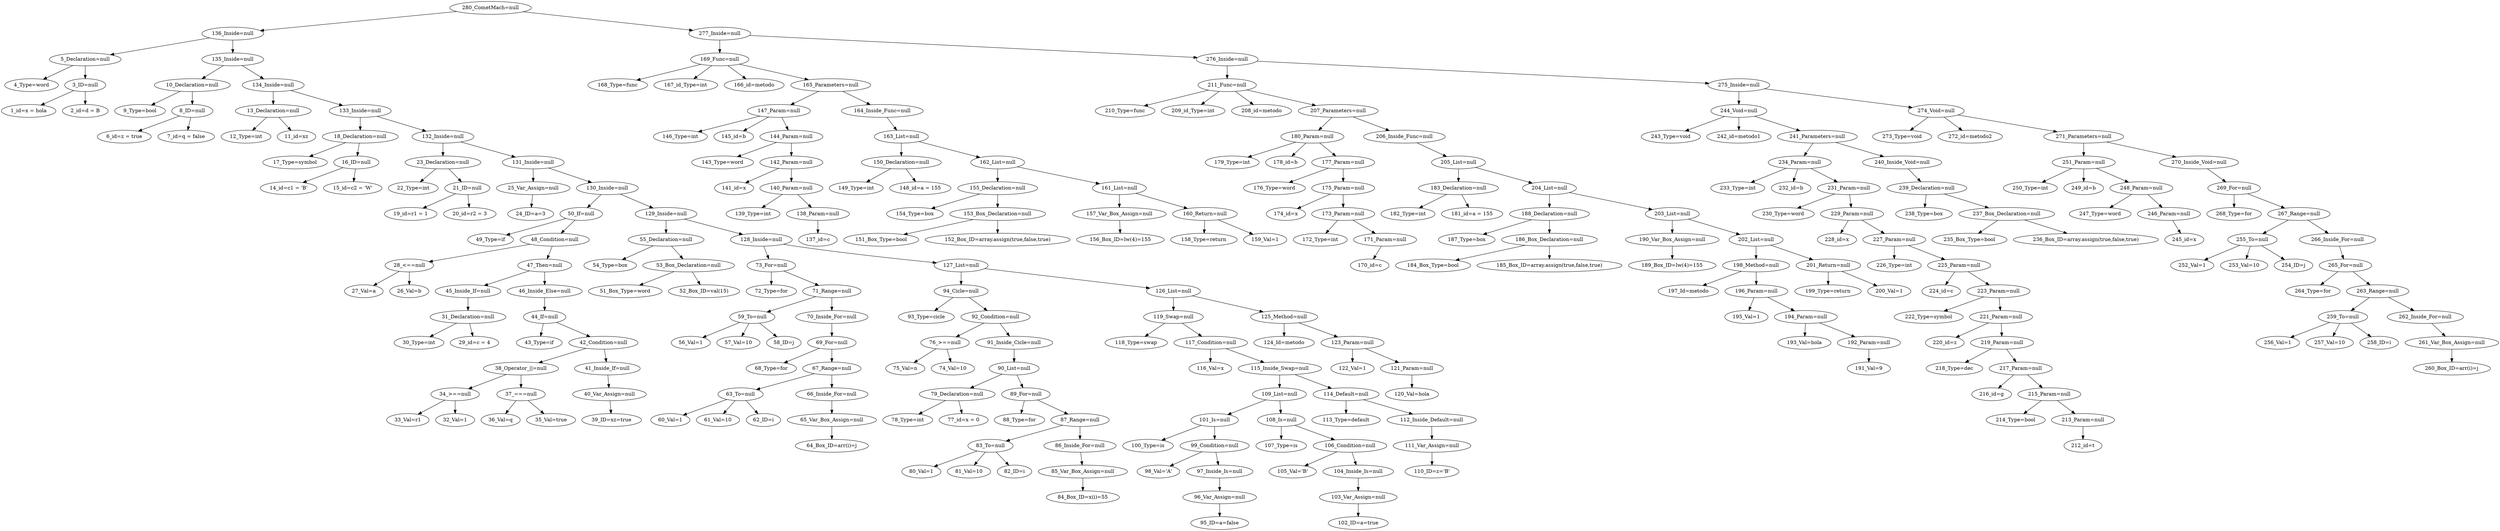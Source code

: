 digraph G {
"280_CometMach=null" -> "136_Inside=null";"136_Inside=null" -> "5_Declaration=null";"5_Declaration=null" -> "4_Type=word";"5_Declaration=null" -> "3_ID=null";"3_ID=null" -> "1_id=x = hola";"3_ID=null" -> "2_id=d = B";"136_Inside=null" -> "135_Inside=null";"135_Inside=null" -> "10_Declaration=null";"10_Declaration=null" -> "9_Type=bool";"10_Declaration=null" -> "8_ID=null";"8_ID=null" -> "6_id=z = true";"8_ID=null" -> "7_id=q = false";"135_Inside=null" -> "134_Inside=null";"134_Inside=null" -> "13_Declaration=null";"13_Declaration=null" -> "12_Type=int";"13_Declaration=null" -> "11_id=xz";"134_Inside=null" -> "133_Inside=null";"133_Inside=null" -> "18_Declaration=null";"18_Declaration=null" -> "17_Type=symbol";"18_Declaration=null" -> "16_ID=null";"16_ID=null" -> "14_id=c1 = 'B'";"16_ID=null" -> "15_id=c2 = 'W'";"133_Inside=null" -> "132_Inside=null";"132_Inside=null" -> "23_Declaration=null";"23_Declaration=null" -> "22_Type=int";"23_Declaration=null" -> "21_ID=null";"21_ID=null" -> "19_id=r1 = 1";"21_ID=null" -> "20_id=r2 = 3";"132_Inside=null" -> "131_Inside=null";"131_Inside=null" -> "25_Var_Assign=null";"25_Var_Assign=null" -> "24_ID=a=3";"131_Inside=null" -> "130_Inside=null";"130_Inside=null" -> "50_If=null";"50_If=null" -> "49_Type=if";"50_If=null" -> "48_Condition=null";"48_Condition=null" -> "28_<==null";"28_<==null" -> "27_Val=a";"28_<==null" -> "26_Val=b";"48_Condition=null" -> "47_Then=null";"47_Then=null" -> "45_Inside_If=null";"45_Inside_If=null" -> "31_Declaration=null";"31_Declaration=null" -> "30_Type=int";"31_Declaration=null" -> "29_id=c = 4";"47_Then=null" -> "46_Inside_Else=null";"46_Inside_Else=null" -> "44_If=null";"44_If=null" -> "43_Type=if";"44_If=null" -> "42_Condition=null";"42_Condition=null" -> "38_Operator_||=null";"38_Operator_||=null" -> "34_>==null";"34_>==null" -> "33_Val=r1";"34_>==null" -> "32_Val=1";"38_Operator_||=null" -> "37_===null";"37_===null" -> "36_Val=q";"37_===null" -> "35_Val=true";"42_Condition=null" -> "41_Inside_If=null";"41_Inside_If=null" -> "40_Var_Assign=null";"40_Var_Assign=null" -> "39_ID=xz=true";"130_Inside=null" -> "129_Inside=null";"129_Inside=null" -> "55_Declaration=null";"55_Declaration=null" -> "54_Type=box";"55_Declaration=null" -> "53_Box_Declaration=null";"53_Box_Declaration=null" -> "51_Box_Type=word";"53_Box_Declaration=null" -> "52_Box_ID=val(15)";"129_Inside=null" -> "128_Inside=null";"128_Inside=null" -> "73_For=null";"73_For=null" -> "72_Type=for";"73_For=null" -> "71_Range=null";"71_Range=null" -> "59_To=null";"59_To=null" -> "56_Val=1";"59_To=null" -> "57_Val=10";"59_To=null" -> "58_ID=j";"71_Range=null" -> "70_Inside_For=null";"70_Inside_For=null" -> "69_For=null";"69_For=null" -> "68_Type=for";"69_For=null" -> "67_Range=null";"67_Range=null" -> "63_To=null";"63_To=null" -> "60_Val=1";"63_To=null" -> "61_Val=10";"63_To=null" -> "62_ID=i";"67_Range=null" -> "66_Inside_For=null";"66_Inside_For=null" -> "65_Var_Box_Assign=null";"65_Var_Box_Assign=null" -> "64_Box_ID=arr(i)=j";"128_Inside=null" -> "127_List=null";"127_List=null" -> "94_Cicle=null";"94_Cicle=null" -> "93_Type=cicle";"94_Cicle=null" -> "92_Condition=null";"92_Condition=null" -> "76_>==null";"76_>==null" -> "75_Val=n";"76_>==null" -> "74_Val=10";"92_Condition=null" -> "91_Inside_Cicle=null";"91_Inside_Cicle=null" -> "90_List=null";"90_List=null" -> "79_Declaration=null";"79_Declaration=null" -> "78_Type=int";"79_Declaration=null" -> "77_id=x = 0";"90_List=null" -> "89_For=null";"89_For=null" -> "88_Type=for";"89_For=null" -> "87_Range=null";"87_Range=null" -> "83_To=null";"83_To=null" -> "80_Val=1";"83_To=null" -> "81_Val=10";"83_To=null" -> "82_ID=i";"87_Range=null" -> "86_Inside_For=null";"86_Inside_For=null" -> "85_Var_Box_Assign=null";"85_Var_Box_Assign=null" -> "84_Box_ID=x(i)=55";"127_List=null" -> "126_List=null";"126_List=null" -> "119_Swap=null";"119_Swap=null" -> "118_Type=swap";"119_Swap=null" -> "117_Condition=null";"117_Condition=null" -> "116_Val=x";"117_Condition=null" -> "115_Inside_Swap=null";"115_Inside_Swap=null" -> "109_List=null";"109_List=null" -> "101_Is=null";"101_Is=null" -> "100_Type=is";"101_Is=null" -> "99_Condition=null";"99_Condition=null" -> "98_Val='A'";"99_Condition=null" -> "97_Inside_Is=null";"97_Inside_Is=null" -> "96_Var_Assign=null";"96_Var_Assign=null" -> "95_ID=a=false";"109_List=null" -> "108_Is=null";"108_Is=null" -> "107_Type=is";"108_Is=null" -> "106_Condition=null";"106_Condition=null" -> "105_Val='B'";"106_Condition=null" -> "104_Inside_Is=null";"104_Inside_Is=null" -> "103_Var_Assign=null";"103_Var_Assign=null" -> "102_ID=a=true";"115_Inside_Swap=null" -> "114_Default=null";"114_Default=null" -> "113_Type=default";"114_Default=null" -> "112_Inside_Default=null";"112_Inside_Default=null" -> "111_Var_Assign=null";"111_Var_Assign=null" -> "110_ID=z='B'";"126_List=null" -> "125_Method=null";"125_Method=null" -> "124_Id=metodo";"125_Method=null" -> "123_Param=null";"123_Param=null" -> "122_Val=1";"123_Param=null" -> "121_Param=null";"121_Param=null" -> "120_Val=hola";"280_CometMach=null" -> "277_Inside=null";"277_Inside=null" -> "169_Func=null";"169_Func=null" -> "168_Type=func";"169_Func=null" -> "167_id_Type=int";"169_Func=null" -> "166_id=metodo";"169_Func=null" -> "165_Parameters=null";"165_Parameters=null" -> "147_Param=null";"147_Param=null" -> "146_Type=int";"147_Param=null" -> "145_id=b";"147_Param=null" -> "144_Param=null";"144_Param=null" -> "143_Type=word";"144_Param=null" -> "142_Param=null";"142_Param=null" -> "141_id=x";"142_Param=null" -> "140_Param=null";"140_Param=null" -> "139_Type=int";"140_Param=null" -> "138_Param=null";"138_Param=null" -> "137_id=c";"165_Parameters=null" -> "164_Inside_Func=null";"164_Inside_Func=null" -> "163_List=null";"163_List=null" -> "150_Declaration=null";"150_Declaration=null" -> "149_Type=int";"150_Declaration=null" -> "148_id=a = 155";"163_List=null" -> "162_List=null";"162_List=null" -> "155_Declaration=null";"155_Declaration=null" -> "154_Type=box";"155_Declaration=null" -> "153_Box_Declaration=null";"153_Box_Declaration=null" -> "151_Box_Type=bool";"153_Box_Declaration=null" -> "152_Box_ID=array.assign(true,false,true)";"162_List=null" -> "161_List=null";"161_List=null" -> "157_Var_Box_Assign=null";"157_Var_Box_Assign=null" -> "156_Box_ID=lw(4)=155";"161_List=null" -> "160_Return=null";"160_Return=null" -> "158_Type=return";"160_Return=null" -> "159_Val=1";"277_Inside=null" -> "276_Inside=null";"276_Inside=null" -> "211_Func=null";"211_Func=null" -> "210_Type=func";"211_Func=null" -> "209_id_Type=int";"211_Func=null" -> "208_id=metodo";"211_Func=null" -> "207_Parameters=null";"207_Parameters=null" -> "180_Param=null";"180_Param=null" -> "179_Type=int";"180_Param=null" -> "178_id=b";"180_Param=null" -> "177_Param=null";"177_Param=null" -> "176_Type=word";"177_Param=null" -> "175_Param=null";"175_Param=null" -> "174_id=x";"175_Param=null" -> "173_Param=null";"173_Param=null" -> "172_Type=int";"173_Param=null" -> "171_Param=null";"171_Param=null" -> "170_id=c";"207_Parameters=null" -> "206_Inside_Func=null";"206_Inside_Func=null" -> "205_List=null";"205_List=null" -> "183_Declaration=null";"183_Declaration=null" -> "182_Type=int";"183_Declaration=null" -> "181_id=a = 155";"205_List=null" -> "204_List=null";"204_List=null" -> "188_Declaration=null";"188_Declaration=null" -> "187_Type=box";"188_Declaration=null" -> "186_Box_Declaration=null";"186_Box_Declaration=null" -> "184_Box_Type=bool";"186_Box_Declaration=null" -> "185_Box_ID=array.assign(true,false,true)";"204_List=null" -> "203_List=null";"203_List=null" -> "190_Var_Box_Assign=null";"190_Var_Box_Assign=null" -> "189_Box_ID=lw(4)=155";"203_List=null" -> "202_List=null";"202_List=null" -> "198_Method=null";"198_Method=null" -> "197_Id=metodo";"198_Method=null" -> "196_Param=null";"196_Param=null" -> "195_Val=1";"196_Param=null" -> "194_Param=null";"194_Param=null" -> "193_Val=hola";"194_Param=null" -> "192_Param=null";"192_Param=null" -> "191_Val=9";"202_List=null" -> "201_Return=null";"201_Return=null" -> "199_Type=return";"201_Return=null" -> "200_Val=1";"276_Inside=null" -> "275_Inside=null";"275_Inside=null" -> "244_Void=null";"244_Void=null" -> "243_Type=void";"244_Void=null" -> "242_id=metodo1";"244_Void=null" -> "241_Parameters=null";"241_Parameters=null" -> "234_Param=null";"234_Param=null" -> "233_Type=int";"234_Param=null" -> "232_id=b";"234_Param=null" -> "231_Param=null";"231_Param=null" -> "230_Type=word";"231_Param=null" -> "229_Param=null";"229_Param=null" -> "228_id=x";"229_Param=null" -> "227_Param=null";"227_Param=null" -> "226_Type=int";"227_Param=null" -> "225_Param=null";"225_Param=null" -> "224_id=c";"225_Param=null" -> "223_Param=null";"223_Param=null" -> "222_Type=symbol";"223_Param=null" -> "221_Param=null";"221_Param=null" -> "220_id=z";"221_Param=null" -> "219_Param=null";"219_Param=null" -> "218_Type=dec";"219_Param=null" -> "217_Param=null";"217_Param=null" -> "216_id=g";"217_Param=null" -> "215_Param=null";"215_Param=null" -> "214_Type=bool";"215_Param=null" -> "213_Param=null";"213_Param=null" -> "212_id=t";"241_Parameters=null" -> "240_Inside_Void=null";"240_Inside_Void=null" -> "239_Declaration=null";"239_Declaration=null" -> "238_Type=box";"239_Declaration=null" -> "237_Box_Declaration=null";"237_Box_Declaration=null" -> "235_Box_Type=bool";"237_Box_Declaration=null" -> "236_Box_ID=array.assign(true,false,true)";"275_Inside=null" -> "274_Void=null";"274_Void=null" -> "273_Type=void";"274_Void=null" -> "272_id=metodo2";"274_Void=null" -> "271_Parameters=null";"271_Parameters=null" -> "251_Param=null";"251_Param=null" -> "250_Type=int";"251_Param=null" -> "249_id=b";"251_Param=null" -> "248_Param=null";"248_Param=null" -> "247_Type=word";"248_Param=null" -> "246_Param=null";"246_Param=null" -> "245_id=x";"271_Parameters=null" -> "270_Inside_Void=null";"270_Inside_Void=null" -> "269_For=null";"269_For=null" -> "268_Type=for";"269_For=null" -> "267_Range=null";"267_Range=null" -> "255_To=null";"255_To=null" -> "252_Val=1";"255_To=null" -> "253_Val=10";"255_To=null" -> "254_ID=j";"267_Range=null" -> "266_Inside_For=null";"266_Inside_For=null" -> "265_For=null";"265_For=null" -> "264_Type=for";"265_For=null" -> "263_Range=null";"263_Range=null" -> "259_To=null";"259_To=null" -> "256_Val=1";"259_To=null" -> "257_Val=10";"259_To=null" -> "258_ID=i";"263_Range=null" -> "262_Inside_For=null";"262_Inside_For=null" -> "261_Var_Box_Assign=null";"261_Var_Box_Assign=null" -> "260_Box_ID=arr(i)=j";

}
